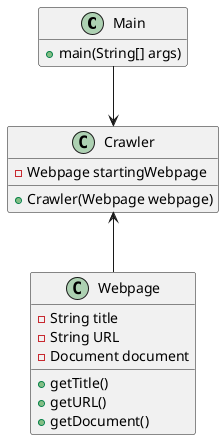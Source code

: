 @startuml

class Main {
    + main(String[] args)
}

class Crawler {
    - Webpage startingWebpage

    + Crawler(Webpage webpage)
}

class Webpage {
    - String title
    - String URL
    - Document document

    + getTitle()
    + getURL()
    + getDocument()
}

Main --> Crawler
Crawler <-- Webpage

hide Main fields

@enduml